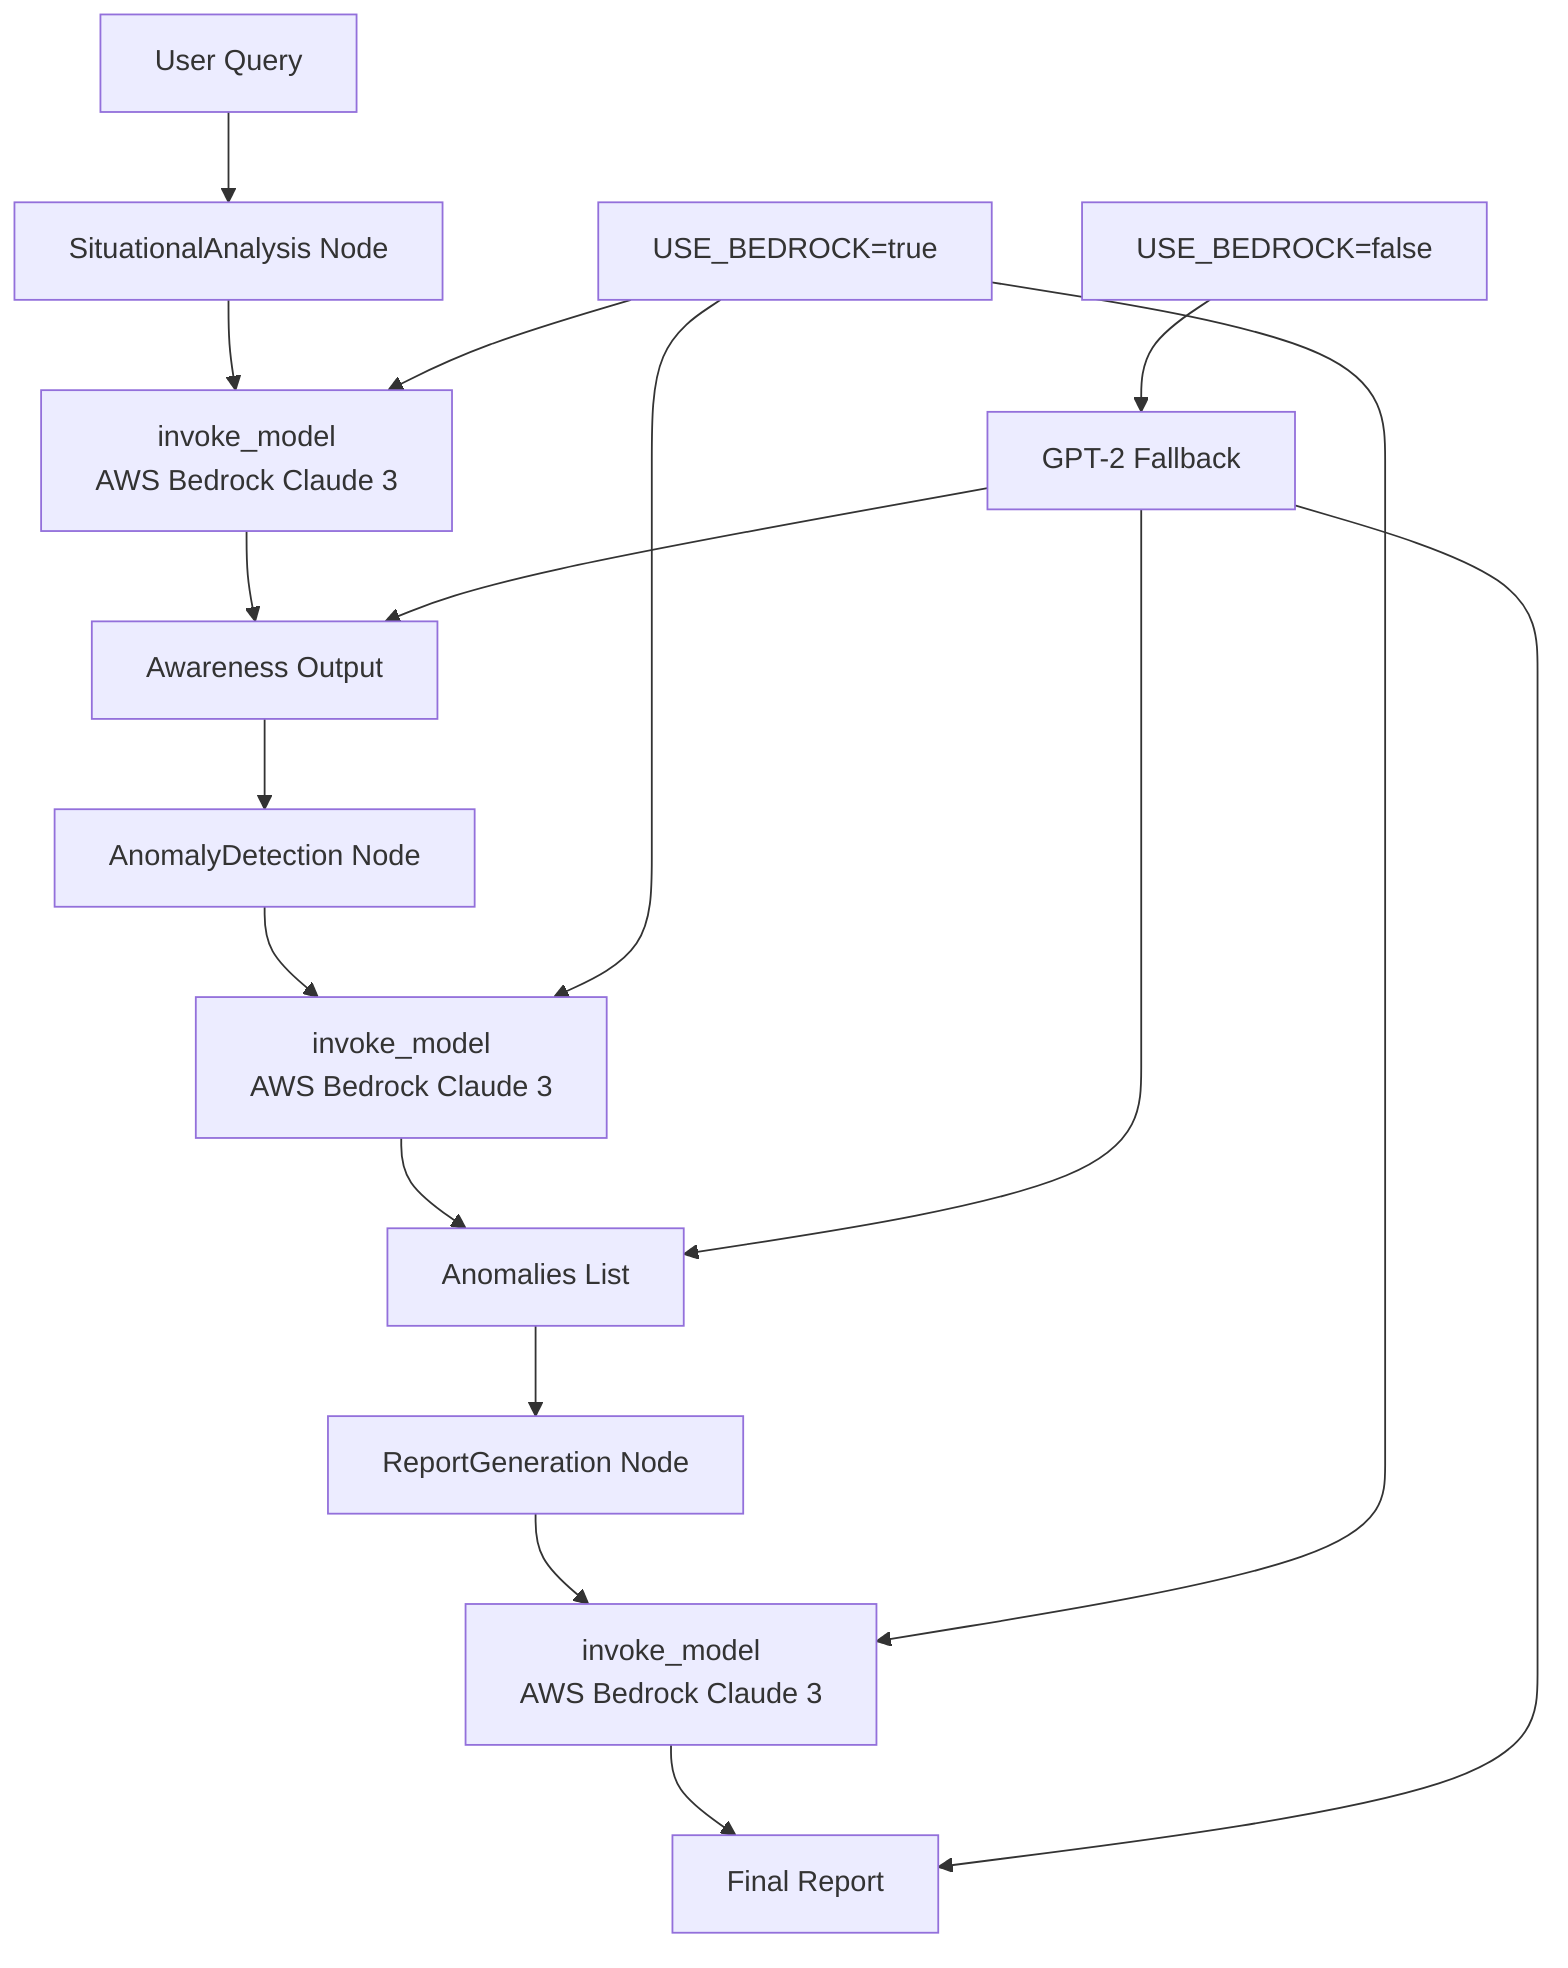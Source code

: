 graph TD
    A[User Query] --> B[SituationalAnalysis Node]
    B --> C[invoke_model<br/>AWS Bedrock Claude 3]
    C --> D[Awareness Output]
    D --> E[AnomalyDetection Node]
    E --> F[invoke_model<br/>AWS Bedrock Claude 3]
    F --> G[Anomalies List]
    G --> H[ReportGeneration Node]
    H --> I[invoke_model<br/>AWS Bedrock Claude 3]
    I --> J[Final Report]

    K[USE_BEDROCK=true] --> C
    K --> F
    K --> I

    L[USE_BEDROCK=false] --> M[GPT-2 Fallback]
    M --> D
    M --> G
    M --> J